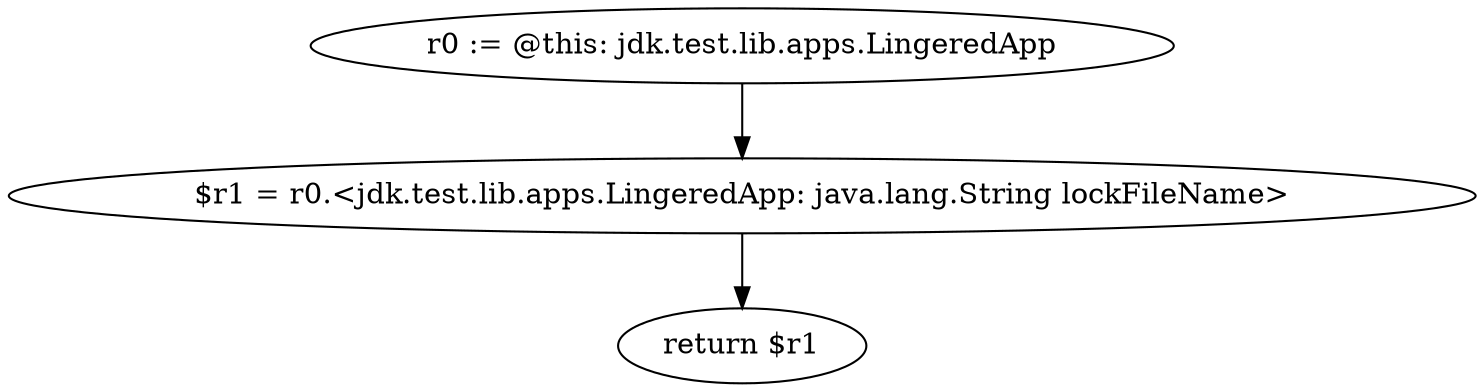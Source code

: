 digraph "unitGraph" {
    "r0 := @this: jdk.test.lib.apps.LingeredApp"
    "$r1 = r0.<jdk.test.lib.apps.LingeredApp: java.lang.String lockFileName>"
    "return $r1"
    "r0 := @this: jdk.test.lib.apps.LingeredApp"->"$r1 = r0.<jdk.test.lib.apps.LingeredApp: java.lang.String lockFileName>";
    "$r1 = r0.<jdk.test.lib.apps.LingeredApp: java.lang.String lockFileName>"->"return $r1";
}
